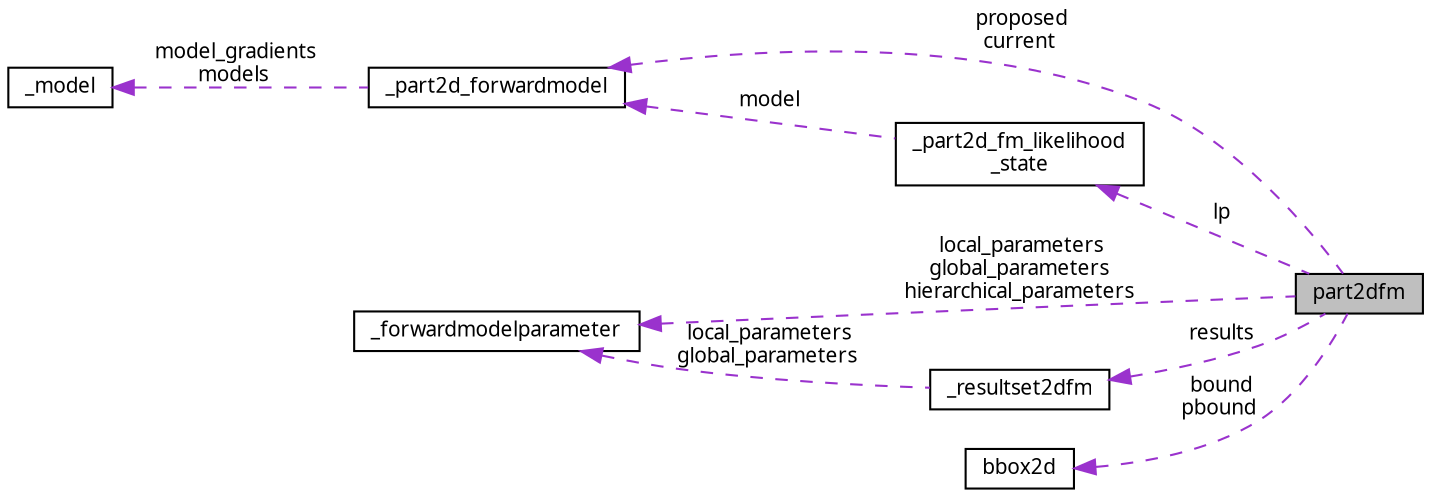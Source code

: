 digraph "part2dfm"
{
  edge [fontname="FreeSans.ttf",fontsize="10",labelfontname="FreeSans.ttf",labelfontsize="10"];
  node [fontname="FreeSans.ttf",fontsize="10",shape=record];
  rankdir="LR";
  Node1 [label="part2dfm",height=0.2,width=0.4,color="black", fillcolor="grey75", style="filled", fontcolor="black"];
  Node2 -> Node1 [dir="back",color="darkorchid3",fontsize="10",style="dashed",label=" lp" ,fontname="FreeSans.ttf"];
  Node2 [label="_part2d_fm_likelihood\l_state",height=0.2,width=0.4,color="black", fillcolor="white", style="filled",URL="$struct__part2d__fm__likelihood__state.html"];
  Node3 -> Node2 [dir="back",color="darkorchid3",fontsize="10",style="dashed",label=" model" ,fontname="FreeSans.ttf"];
  Node3 [label="_part2d_forwardmodel",height=0.2,width=0.4,color="black", fillcolor="white", style="filled",URL="$struct__part2d__forwardmodel.html"];
  Node4 -> Node3 [dir="back",color="darkorchid3",fontsize="10",style="dashed",label=" model_gradients\nmodels" ,fontname="FreeSans.ttf"];
  Node4 [label="_model",height=0.2,width=0.4,color="black", fillcolor="white", style="filled",URL="$struct__model.html"];
  Node5 -> Node1 [dir="back",color="darkorchid3",fontsize="10",style="dashed",label=" results" ,fontname="FreeSans.ttf"];
  Node5 [label="_resultset2dfm",height=0.2,width=0.4,color="black", fillcolor="white", style="filled",URL="$struct__resultset2dfm.html"];
  Node6 -> Node5 [dir="back",color="darkorchid3",fontsize="10",style="dashed",label=" local_parameters\nglobal_parameters" ,fontname="FreeSans.ttf"];
  Node6 [label="_forwardmodelparameter",height=0.2,width=0.4,color="black", fillcolor="white", style="filled",URL="$struct__forwardmodelparameter.html"];
  Node7 -> Node1 [dir="back",color="darkorchid3",fontsize="10",style="dashed",label=" bound\npbound" ,fontname="FreeSans.ttf"];
  Node7 [label="bbox2d",height=0.2,width=0.4,color="black", fillcolor="white", style="filled",URL="$structbbox2d.html"];
  Node6 -> Node1 [dir="back",color="darkorchid3",fontsize="10",style="dashed",label=" local_parameters\nglobal_parameters\nhierarchical_parameters" ,fontname="FreeSans.ttf"];
  Node3 -> Node1 [dir="back",color="darkorchid3",fontsize="10",style="dashed",label=" proposed\ncurrent" ,fontname="FreeSans.ttf"];
}
